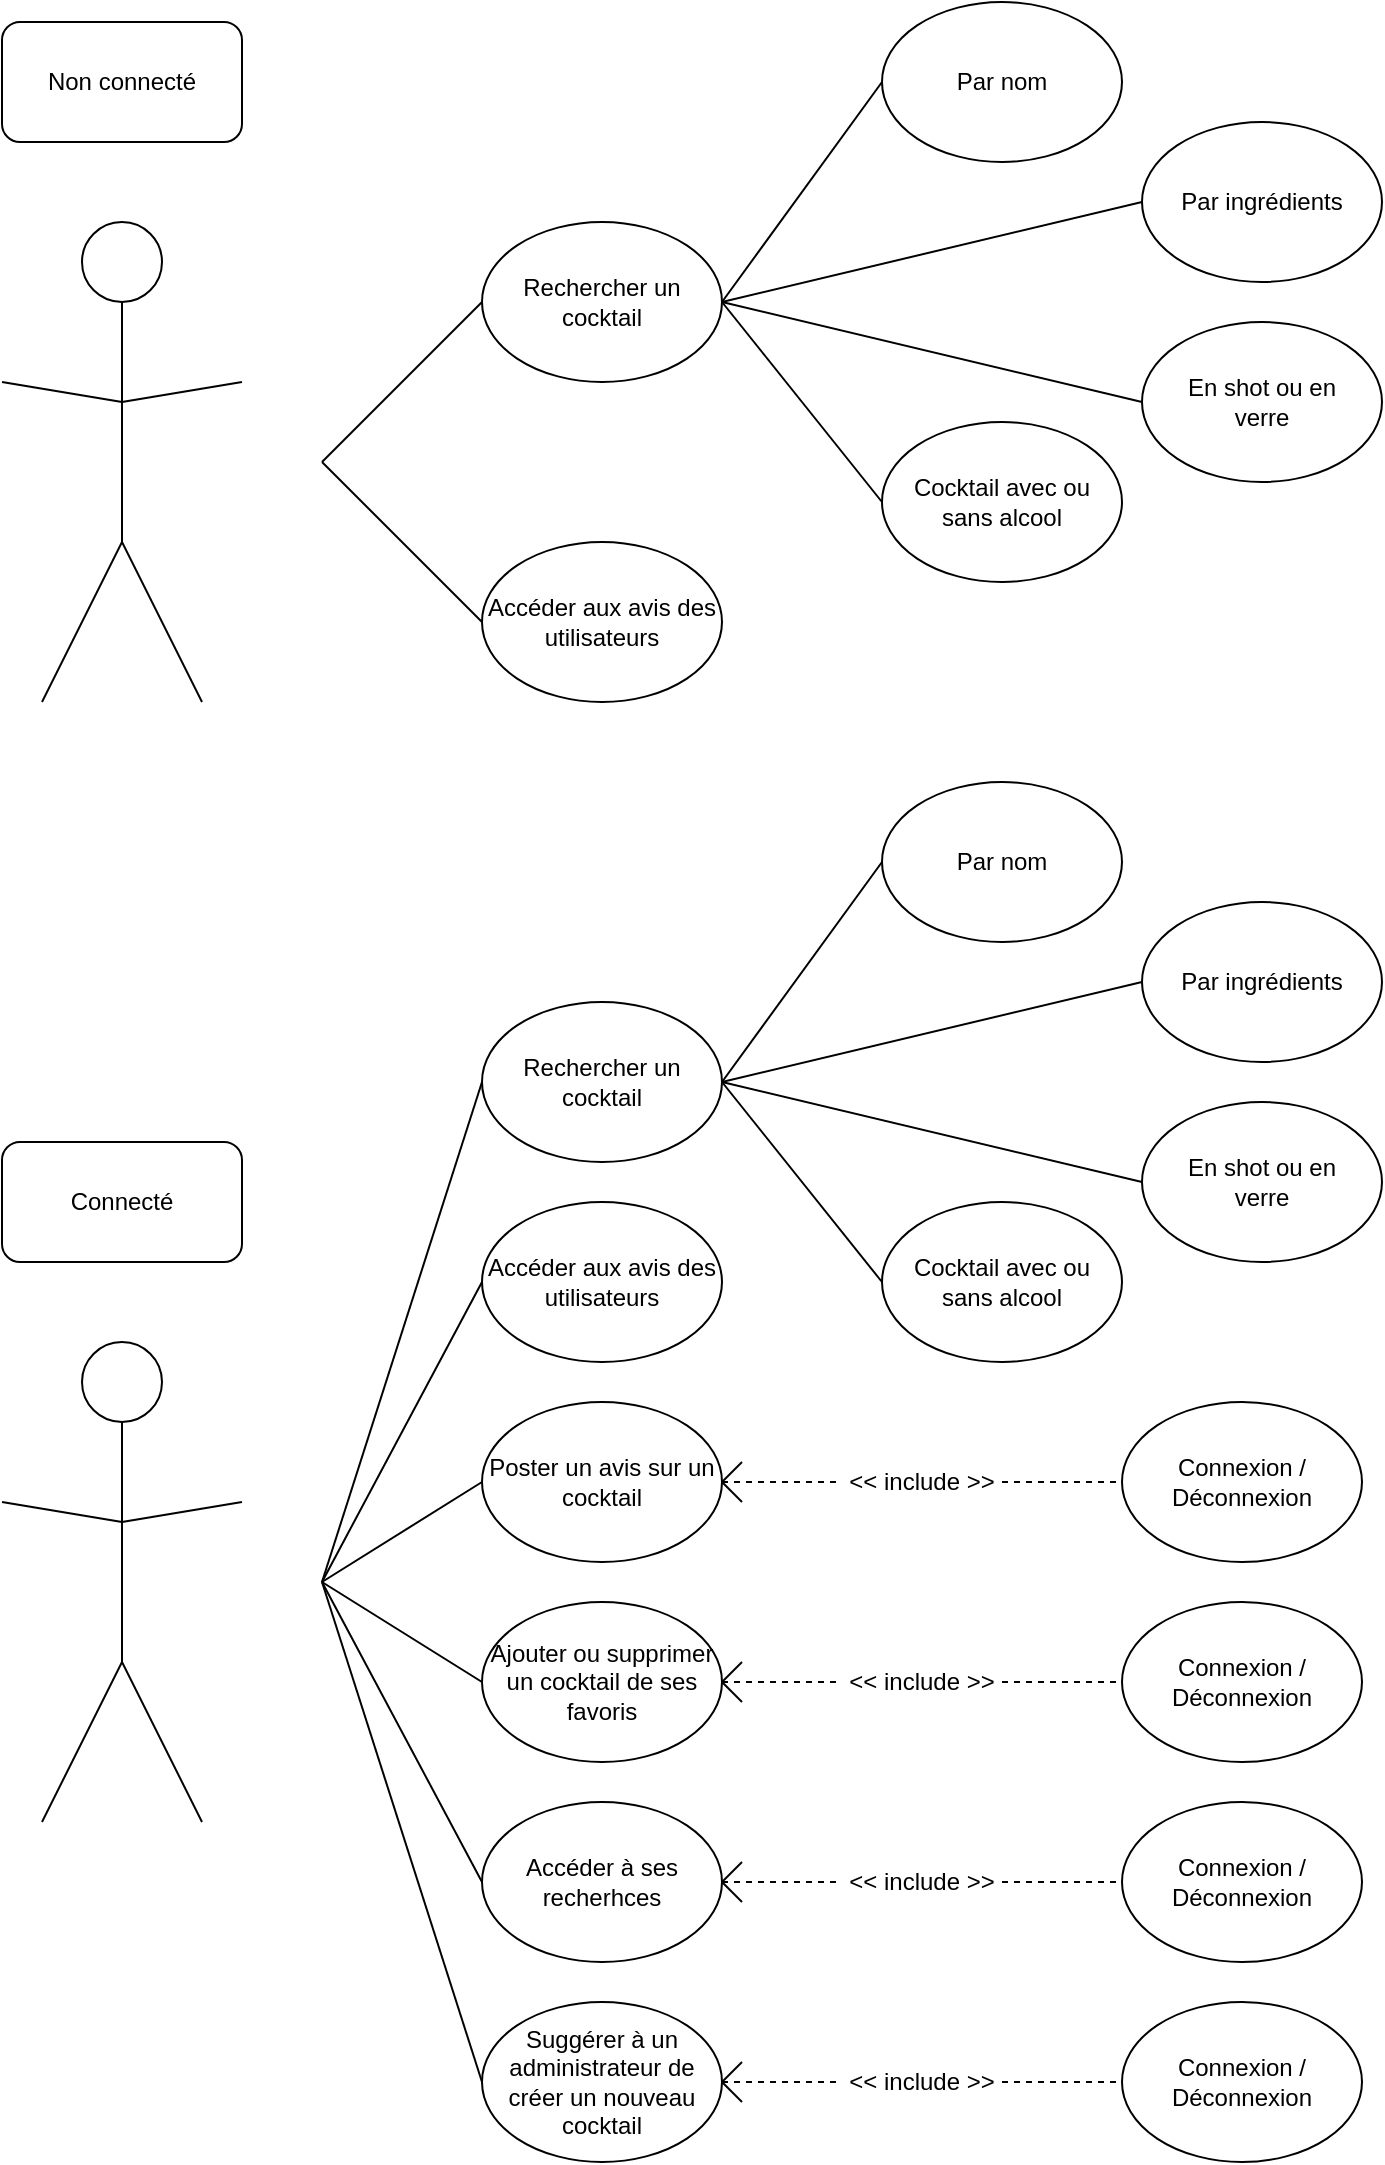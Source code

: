<mxfile version="12.8.6" type="github">
  <diagram id="fFdq9k7O5vDQsZkUaH6l" name="Page-1">
    <mxGraphModel dx="657" dy="1074" grid="1" gridSize="10" guides="1" tooltips="1" connect="1" arrows="1" fold="1" page="1" pageScale="1" pageWidth="827" pageHeight="1169" math="0" shadow="0">
      <root>
        <mxCell id="0" />
        <mxCell id="1" parent="0" />
        <mxCell id="oLSI8OY7ajyE3_KOeEpK-1" value="" style="ellipse;whiteSpace=wrap;html=1;" vertex="1" parent="1">
          <mxGeometry x="80" y="140" width="40" height="40" as="geometry" />
        </mxCell>
        <mxCell id="oLSI8OY7ajyE3_KOeEpK-2" value="" style="endArrow=none;html=1;entryX=0.5;entryY=1;entryDx=0;entryDy=0;" edge="1" parent="1" target="oLSI8OY7ajyE3_KOeEpK-1">
          <mxGeometry width="50" height="50" relative="1" as="geometry">
            <mxPoint x="100" y="300" as="sourcePoint" />
            <mxPoint x="260" y="260" as="targetPoint" />
            <Array as="points" />
          </mxGeometry>
        </mxCell>
        <mxCell id="oLSI8OY7ajyE3_KOeEpK-4" value="" style="endArrow=none;html=1;" edge="1" parent="1">
          <mxGeometry width="50" height="50" relative="1" as="geometry">
            <mxPoint x="60" y="380" as="sourcePoint" />
            <mxPoint x="100" y="300" as="targetPoint" />
          </mxGeometry>
        </mxCell>
        <mxCell id="oLSI8OY7ajyE3_KOeEpK-5" value="" style="endArrow=none;html=1;" edge="1" parent="1">
          <mxGeometry width="50" height="50" relative="1" as="geometry">
            <mxPoint x="100" y="300" as="sourcePoint" />
            <mxPoint x="140" y="380" as="targetPoint" />
          </mxGeometry>
        </mxCell>
        <mxCell id="oLSI8OY7ajyE3_KOeEpK-6" value="" style="endArrow=none;html=1;" edge="1" parent="1">
          <mxGeometry width="50" height="50" relative="1" as="geometry">
            <mxPoint x="100" y="230" as="sourcePoint" />
            <mxPoint x="160" y="220" as="targetPoint" />
          </mxGeometry>
        </mxCell>
        <mxCell id="oLSI8OY7ajyE3_KOeEpK-7" value="" style="endArrow=none;html=1;" edge="1" parent="1">
          <mxGeometry width="50" height="50" relative="1" as="geometry">
            <mxPoint x="100" y="230" as="sourcePoint" />
            <mxPoint x="40" y="220" as="targetPoint" />
          </mxGeometry>
        </mxCell>
        <mxCell id="oLSI8OY7ajyE3_KOeEpK-8" value="Rechercher un cocktail" style="ellipse;whiteSpace=wrap;html=1;" vertex="1" parent="1">
          <mxGeometry x="280" y="140" width="120" height="80" as="geometry" />
        </mxCell>
        <mxCell id="oLSI8OY7ajyE3_KOeEpK-9" value="Accéder aux avis des utilisateurs" style="ellipse;whiteSpace=wrap;html=1;" vertex="1" parent="1">
          <mxGeometry x="280" y="300" width="120" height="80" as="geometry" />
        </mxCell>
        <mxCell id="oLSI8OY7ajyE3_KOeEpK-10" value="" style="endArrow=none;html=1;entryX=0;entryY=0.5;entryDx=0;entryDy=0;" edge="1" parent="1" target="oLSI8OY7ajyE3_KOeEpK-8">
          <mxGeometry width="50" height="50" relative="1" as="geometry">
            <mxPoint x="200" y="260" as="sourcePoint" />
            <mxPoint x="260" y="250" as="targetPoint" />
          </mxGeometry>
        </mxCell>
        <mxCell id="oLSI8OY7ajyE3_KOeEpK-11" value="" style="endArrow=none;html=1;entryX=0;entryY=0.5;entryDx=0;entryDy=0;" edge="1" parent="1" target="oLSI8OY7ajyE3_KOeEpK-9">
          <mxGeometry width="50" height="50" relative="1" as="geometry">
            <mxPoint x="200" y="260" as="sourcePoint" />
            <mxPoint x="290" y="190" as="targetPoint" />
          </mxGeometry>
        </mxCell>
        <mxCell id="oLSI8OY7ajyE3_KOeEpK-12" value="Non connecté" style="rounded=1;whiteSpace=wrap;html=1;" vertex="1" parent="1">
          <mxGeometry x="40" y="40" width="120" height="60" as="geometry" />
        </mxCell>
        <mxCell id="oLSI8OY7ajyE3_KOeEpK-13" value="" style="ellipse;whiteSpace=wrap;html=1;" vertex="1" parent="1">
          <mxGeometry x="80" y="700" width="40" height="40" as="geometry" />
        </mxCell>
        <mxCell id="oLSI8OY7ajyE3_KOeEpK-14" value="" style="endArrow=none;html=1;entryX=0.5;entryY=1;entryDx=0;entryDy=0;" edge="1" parent="1" target="oLSI8OY7ajyE3_KOeEpK-13">
          <mxGeometry width="50" height="50" relative="1" as="geometry">
            <mxPoint x="100.0" y="860" as="sourcePoint" />
            <mxPoint x="260" y="820" as="targetPoint" />
            <Array as="points" />
          </mxGeometry>
        </mxCell>
        <mxCell id="oLSI8OY7ajyE3_KOeEpK-15" value="" style="endArrow=none;html=1;" edge="1" parent="1">
          <mxGeometry width="50" height="50" relative="1" as="geometry">
            <mxPoint x="60" y="940" as="sourcePoint" />
            <mxPoint x="100.0" y="860" as="targetPoint" />
          </mxGeometry>
        </mxCell>
        <mxCell id="oLSI8OY7ajyE3_KOeEpK-16" value="" style="endArrow=none;html=1;" edge="1" parent="1">
          <mxGeometry width="50" height="50" relative="1" as="geometry">
            <mxPoint x="100.0" y="860" as="sourcePoint" />
            <mxPoint x="140.0" y="940" as="targetPoint" />
          </mxGeometry>
        </mxCell>
        <mxCell id="oLSI8OY7ajyE3_KOeEpK-17" value="" style="endArrow=none;html=1;" edge="1" parent="1">
          <mxGeometry width="50" height="50" relative="1" as="geometry">
            <mxPoint x="100.0" y="790" as="sourcePoint" />
            <mxPoint x="160.0" y="780" as="targetPoint" />
          </mxGeometry>
        </mxCell>
        <mxCell id="oLSI8OY7ajyE3_KOeEpK-18" value="" style="endArrow=none;html=1;" edge="1" parent="1">
          <mxGeometry width="50" height="50" relative="1" as="geometry">
            <mxPoint x="100.0" y="790" as="sourcePoint" />
            <mxPoint x="40" y="780" as="targetPoint" />
          </mxGeometry>
        </mxCell>
        <mxCell id="oLSI8OY7ajyE3_KOeEpK-19" value="Rechercher un cocktail" style="ellipse;whiteSpace=wrap;html=1;" vertex="1" parent="1">
          <mxGeometry x="280" y="530" width="120" height="80" as="geometry" />
        </mxCell>
        <mxCell id="oLSI8OY7ajyE3_KOeEpK-20" value="Accéder aux avis des utilisateurs" style="ellipse;whiteSpace=wrap;html=1;" vertex="1" parent="1">
          <mxGeometry x="280" y="630" width="120" height="80" as="geometry" />
        </mxCell>
        <mxCell id="oLSI8OY7ajyE3_KOeEpK-21" value="" style="endArrow=none;html=1;entryX=0;entryY=0.5;entryDx=0;entryDy=0;" edge="1" parent="1" target="oLSI8OY7ajyE3_KOeEpK-19">
          <mxGeometry width="50" height="50" relative="1" as="geometry">
            <mxPoint x="200" y="820" as="sourcePoint" />
            <mxPoint x="260" y="810" as="targetPoint" />
          </mxGeometry>
        </mxCell>
        <mxCell id="oLSI8OY7ajyE3_KOeEpK-22" value="" style="endArrow=none;html=1;entryX=0;entryY=0.5;entryDx=0;entryDy=0;" edge="1" parent="1" target="oLSI8OY7ajyE3_KOeEpK-20">
          <mxGeometry width="50" height="50" relative="1" as="geometry">
            <mxPoint x="200" y="820" as="sourcePoint" />
            <mxPoint x="290" y="750" as="targetPoint" />
          </mxGeometry>
        </mxCell>
        <mxCell id="oLSI8OY7ajyE3_KOeEpK-23" value="Connecté" style="rounded=1;whiteSpace=wrap;html=1;" vertex="1" parent="1">
          <mxGeometry x="40" y="600" width="120" height="60" as="geometry" />
        </mxCell>
        <mxCell id="oLSI8OY7ajyE3_KOeEpK-24" value="Poster un avis sur un cocktail" style="ellipse;whiteSpace=wrap;html=1;" vertex="1" parent="1">
          <mxGeometry x="280" y="730" width="120" height="80" as="geometry" />
        </mxCell>
        <mxCell id="oLSI8OY7ajyE3_KOeEpK-26" value="Ajouter ou supprimer un cocktail de ses favoris" style="ellipse;whiteSpace=wrap;html=1;" vertex="1" parent="1">
          <mxGeometry x="280" y="830" width="120" height="80" as="geometry" />
        </mxCell>
        <mxCell id="oLSI8OY7ajyE3_KOeEpK-27" value="Accéder à ses recherhces" style="ellipse;whiteSpace=wrap;html=1;" vertex="1" parent="1">
          <mxGeometry x="280" y="930" width="120" height="80" as="geometry" />
        </mxCell>
        <mxCell id="oLSI8OY7ajyE3_KOeEpK-28" value="Suggérer à un administrateur de créer un nouveau cocktail" style="ellipse;whiteSpace=wrap;html=1;" vertex="1" parent="1">
          <mxGeometry x="280" y="1030" width="120" height="80" as="geometry" />
        </mxCell>
        <mxCell id="oLSI8OY7ajyE3_KOeEpK-29" value="" style="endArrow=none;html=1;entryX=0;entryY=0.5;entryDx=0;entryDy=0;" edge="1" parent="1" target="oLSI8OY7ajyE3_KOeEpK-24">
          <mxGeometry width="50" height="50" relative="1" as="geometry">
            <mxPoint x="200" y="820" as="sourcePoint" />
            <mxPoint x="290.0" y="630" as="targetPoint" />
          </mxGeometry>
        </mxCell>
        <mxCell id="oLSI8OY7ajyE3_KOeEpK-30" value="" style="endArrow=none;html=1;entryX=0;entryY=0.5;entryDx=0;entryDy=0;" edge="1" parent="1" target="oLSI8OY7ajyE3_KOeEpK-26">
          <mxGeometry width="50" height="50" relative="1" as="geometry">
            <mxPoint x="200" y="820" as="sourcePoint" />
            <mxPoint x="290.0" y="730" as="targetPoint" />
          </mxGeometry>
        </mxCell>
        <mxCell id="oLSI8OY7ajyE3_KOeEpK-31" value="" style="endArrow=none;html=1;entryX=0;entryY=0.5;entryDx=0;entryDy=0;" edge="1" parent="1" target="oLSI8OY7ajyE3_KOeEpK-27">
          <mxGeometry width="50" height="50" relative="1" as="geometry">
            <mxPoint x="200" y="820" as="sourcePoint" />
            <mxPoint x="290.0" y="830" as="targetPoint" />
          </mxGeometry>
        </mxCell>
        <mxCell id="oLSI8OY7ajyE3_KOeEpK-32" value="" style="endArrow=none;html=1;entryX=0;entryY=0.5;entryDx=0;entryDy=0;" edge="1" parent="1" target="oLSI8OY7ajyE3_KOeEpK-28">
          <mxGeometry width="50" height="50" relative="1" as="geometry">
            <mxPoint x="200" y="820" as="sourcePoint" />
            <mxPoint x="290.0" y="930" as="targetPoint" />
          </mxGeometry>
        </mxCell>
        <mxCell id="oLSI8OY7ajyE3_KOeEpK-57" value="" style="endArrow=none;html=1;" edge="1" parent="1">
          <mxGeometry width="50" height="50" relative="1" as="geometry">
            <mxPoint x="400" y="770" as="sourcePoint" />
            <mxPoint x="410" y="760" as="targetPoint" />
          </mxGeometry>
        </mxCell>
        <mxCell id="oLSI8OY7ajyE3_KOeEpK-58" value="" style="endArrow=none;html=1;" edge="1" parent="1">
          <mxGeometry width="50" height="50" relative="1" as="geometry">
            <mxPoint x="400" y="770" as="sourcePoint" />
            <mxPoint x="410" y="780" as="targetPoint" />
          </mxGeometry>
        </mxCell>
        <mxCell id="oLSI8OY7ajyE3_KOeEpK-59" value="" style="endArrow=none;dashed=1;html=1;entryX=0;entryY=0.5;entryDx=0;entryDy=0;" edge="1" parent="1" target="oLSI8OY7ajyE3_KOeEpK-60">
          <mxGeometry width="50" height="50" relative="1" as="geometry">
            <mxPoint x="400" y="770" as="sourcePoint" />
            <mxPoint x="460" y="770" as="targetPoint" />
          </mxGeometry>
        </mxCell>
        <mxCell id="oLSI8OY7ajyE3_KOeEpK-60" value="&amp;lt;&amp;lt; include &amp;gt;&amp;gt;" style="text;html=1;strokeColor=none;fillColor=none;align=center;verticalAlign=middle;whiteSpace=wrap;rounded=0;" vertex="1" parent="1">
          <mxGeometry x="460" y="760" width="80" height="20" as="geometry" />
        </mxCell>
        <mxCell id="oLSI8OY7ajyE3_KOeEpK-61" value="" style="endArrow=none;dashed=1;html=1;exitX=1;exitY=0.5;exitDx=0;exitDy=0;" edge="1" parent="1" source="oLSI8OY7ajyE3_KOeEpK-60">
          <mxGeometry width="50" height="50" relative="1" as="geometry">
            <mxPoint x="410" y="780" as="sourcePoint" />
            <mxPoint x="600" y="770" as="targetPoint" />
          </mxGeometry>
        </mxCell>
        <mxCell id="oLSI8OY7ajyE3_KOeEpK-63" value="" style="endArrow=none;html=1;" edge="1" parent="1">
          <mxGeometry width="50" height="50" relative="1" as="geometry">
            <mxPoint x="400.0" y="870" as="sourcePoint" />
            <mxPoint x="410.0" y="860" as="targetPoint" />
          </mxGeometry>
        </mxCell>
        <mxCell id="oLSI8OY7ajyE3_KOeEpK-64" value="" style="endArrow=none;html=1;" edge="1" parent="1">
          <mxGeometry width="50" height="50" relative="1" as="geometry">
            <mxPoint x="400.0" y="870" as="sourcePoint" />
            <mxPoint x="410.0" y="880" as="targetPoint" />
          </mxGeometry>
        </mxCell>
        <mxCell id="oLSI8OY7ajyE3_KOeEpK-65" value="" style="endArrow=none;dashed=1;html=1;entryX=0;entryY=0.5;entryDx=0;entryDy=0;" edge="1" parent="1" target="oLSI8OY7ajyE3_KOeEpK-66">
          <mxGeometry width="50" height="50" relative="1" as="geometry">
            <mxPoint x="400.0" y="870" as="sourcePoint" />
            <mxPoint x="460" y="870" as="targetPoint" />
          </mxGeometry>
        </mxCell>
        <mxCell id="oLSI8OY7ajyE3_KOeEpK-66" value="&amp;lt;&amp;lt; include &amp;gt;&amp;gt;" style="text;html=1;strokeColor=none;fillColor=none;align=center;verticalAlign=middle;whiteSpace=wrap;rounded=0;" vertex="1" parent="1">
          <mxGeometry x="460" y="860" width="80" height="20" as="geometry" />
        </mxCell>
        <mxCell id="oLSI8OY7ajyE3_KOeEpK-67" value="" style="endArrow=none;dashed=1;html=1;exitX=1;exitY=0.5;exitDx=0;exitDy=0;" edge="1" parent="1" source="oLSI8OY7ajyE3_KOeEpK-66">
          <mxGeometry width="50" height="50" relative="1" as="geometry">
            <mxPoint x="410" y="880" as="sourcePoint" />
            <mxPoint x="600.0" y="870" as="targetPoint" />
          </mxGeometry>
        </mxCell>
        <mxCell id="oLSI8OY7ajyE3_KOeEpK-68" value="" style="endArrow=none;html=1;" edge="1" parent="1">
          <mxGeometry width="50" height="50" relative="1" as="geometry">
            <mxPoint x="400.0" y="970" as="sourcePoint" />
            <mxPoint x="410.0" y="960" as="targetPoint" />
          </mxGeometry>
        </mxCell>
        <mxCell id="oLSI8OY7ajyE3_KOeEpK-69" value="" style="endArrow=none;html=1;" edge="1" parent="1">
          <mxGeometry width="50" height="50" relative="1" as="geometry">
            <mxPoint x="400.0" y="970" as="sourcePoint" />
            <mxPoint x="410.0" y="980" as="targetPoint" />
          </mxGeometry>
        </mxCell>
        <mxCell id="oLSI8OY7ajyE3_KOeEpK-70" value="" style="endArrow=none;dashed=1;html=1;entryX=0;entryY=0.5;entryDx=0;entryDy=0;" edge="1" parent="1" target="oLSI8OY7ajyE3_KOeEpK-71">
          <mxGeometry width="50" height="50" relative="1" as="geometry">
            <mxPoint x="400.0" y="970" as="sourcePoint" />
            <mxPoint x="460" y="970" as="targetPoint" />
          </mxGeometry>
        </mxCell>
        <mxCell id="oLSI8OY7ajyE3_KOeEpK-71" value="&amp;lt;&amp;lt; include &amp;gt;&amp;gt;" style="text;html=1;strokeColor=none;fillColor=none;align=center;verticalAlign=middle;whiteSpace=wrap;rounded=0;" vertex="1" parent="1">
          <mxGeometry x="460" y="960" width="80" height="20" as="geometry" />
        </mxCell>
        <mxCell id="oLSI8OY7ajyE3_KOeEpK-72" value="" style="endArrow=none;dashed=1;html=1;exitX=1;exitY=0.5;exitDx=0;exitDy=0;" edge="1" parent="1" source="oLSI8OY7ajyE3_KOeEpK-71">
          <mxGeometry width="50" height="50" relative="1" as="geometry">
            <mxPoint x="410" y="980" as="sourcePoint" />
            <mxPoint x="600.0" y="970" as="targetPoint" />
          </mxGeometry>
        </mxCell>
        <mxCell id="oLSI8OY7ajyE3_KOeEpK-73" value="" style="endArrow=none;html=1;" edge="1" parent="1">
          <mxGeometry width="50" height="50" relative="1" as="geometry">
            <mxPoint x="400.0" y="1070.0" as="sourcePoint" />
            <mxPoint x="410.0" y="1060.0" as="targetPoint" />
          </mxGeometry>
        </mxCell>
        <mxCell id="oLSI8OY7ajyE3_KOeEpK-74" value="" style="endArrow=none;html=1;" edge="1" parent="1">
          <mxGeometry width="50" height="50" relative="1" as="geometry">
            <mxPoint x="400.0" y="1070.0" as="sourcePoint" />
            <mxPoint x="410.0" y="1080.0" as="targetPoint" />
          </mxGeometry>
        </mxCell>
        <mxCell id="oLSI8OY7ajyE3_KOeEpK-75" value="" style="endArrow=none;dashed=1;html=1;entryX=0;entryY=0.5;entryDx=0;entryDy=0;" edge="1" parent="1" target="oLSI8OY7ajyE3_KOeEpK-76">
          <mxGeometry width="50" height="50" relative="1" as="geometry">
            <mxPoint x="400.0" y="1070.0" as="sourcePoint" />
            <mxPoint x="460" y="1070" as="targetPoint" />
          </mxGeometry>
        </mxCell>
        <mxCell id="oLSI8OY7ajyE3_KOeEpK-76" value="&amp;lt;&amp;lt; include &amp;gt;&amp;gt;" style="text;html=1;strokeColor=none;fillColor=none;align=center;verticalAlign=middle;whiteSpace=wrap;rounded=0;" vertex="1" parent="1">
          <mxGeometry x="460" y="1060" width="80" height="20" as="geometry" />
        </mxCell>
        <mxCell id="oLSI8OY7ajyE3_KOeEpK-77" value="" style="endArrow=none;dashed=1;html=1;exitX=1;exitY=0.5;exitDx=0;exitDy=0;" edge="1" parent="1" source="oLSI8OY7ajyE3_KOeEpK-76">
          <mxGeometry width="50" height="50" relative="1" as="geometry">
            <mxPoint x="410" y="1080" as="sourcePoint" />
            <mxPoint x="600.0" y="1070.0" as="targetPoint" />
          </mxGeometry>
        </mxCell>
        <mxCell id="oLSI8OY7ajyE3_KOeEpK-78" value="Connexion / Déconnexion" style="ellipse;whiteSpace=wrap;html=1;" vertex="1" parent="1">
          <mxGeometry x="600" y="730" width="120" height="80" as="geometry" />
        </mxCell>
        <mxCell id="oLSI8OY7ajyE3_KOeEpK-80" value="Connexion / Déconnexion" style="ellipse;whiteSpace=wrap;html=1;" vertex="1" parent="1">
          <mxGeometry x="600" y="1030" width="120" height="80" as="geometry" />
        </mxCell>
        <mxCell id="oLSI8OY7ajyE3_KOeEpK-81" value="Connexion / Déconnexion" style="ellipse;whiteSpace=wrap;html=1;" vertex="1" parent="1">
          <mxGeometry x="600" y="930" width="120" height="80" as="geometry" />
        </mxCell>
        <mxCell id="oLSI8OY7ajyE3_KOeEpK-82" value="Connexion / Déconnexion" style="ellipse;whiteSpace=wrap;html=1;" vertex="1" parent="1">
          <mxGeometry x="600" y="830" width="120" height="80" as="geometry" />
        </mxCell>
        <mxCell id="oLSI8OY7ajyE3_KOeEpK-87" value="Par nom" style="ellipse;whiteSpace=wrap;html=1;" vertex="1" parent="1">
          <mxGeometry x="480" y="420" width="120" height="80" as="geometry" />
        </mxCell>
        <mxCell id="oLSI8OY7ajyE3_KOeEpK-88" value="En shot ou en&lt;br&gt;verre" style="ellipse;whiteSpace=wrap;html=1;" vertex="1" parent="1">
          <mxGeometry x="610" y="580" width="120" height="80" as="geometry" />
        </mxCell>
        <mxCell id="oLSI8OY7ajyE3_KOeEpK-89" value="Cocktail avec ou&lt;br&gt;sans alcool" style="ellipse;whiteSpace=wrap;html=1;" vertex="1" parent="1">
          <mxGeometry x="480" y="630" width="120" height="80" as="geometry" />
        </mxCell>
        <mxCell id="oLSI8OY7ajyE3_KOeEpK-90" value="Par ingrédients" style="ellipse;whiteSpace=wrap;html=1;" vertex="1" parent="1">
          <mxGeometry x="610" y="480" width="120" height="80" as="geometry" />
        </mxCell>
        <mxCell id="oLSI8OY7ajyE3_KOeEpK-91" value="" style="endArrow=none;html=1;exitX=1;exitY=0.5;exitDx=0;exitDy=0;entryX=0;entryY=0.5;entryDx=0;entryDy=0;" edge="1" parent="1" source="oLSI8OY7ajyE3_KOeEpK-19" target="oLSI8OY7ajyE3_KOeEpK-87">
          <mxGeometry width="50" height="50" relative="1" as="geometry">
            <mxPoint x="570" y="730" as="sourcePoint" />
            <mxPoint x="620" y="680" as="targetPoint" />
          </mxGeometry>
        </mxCell>
        <mxCell id="oLSI8OY7ajyE3_KOeEpK-92" value="" style="endArrow=none;html=1;entryX=0;entryY=0.5;entryDx=0;entryDy=0;" edge="1" parent="1" target="oLSI8OY7ajyE3_KOeEpK-90">
          <mxGeometry width="50" height="50" relative="1" as="geometry">
            <mxPoint x="400" y="570" as="sourcePoint" />
            <mxPoint x="490" y="470" as="targetPoint" />
          </mxGeometry>
        </mxCell>
        <mxCell id="oLSI8OY7ajyE3_KOeEpK-93" value="" style="endArrow=none;html=1;entryX=0;entryY=0.5;entryDx=0;entryDy=0;" edge="1" parent="1" target="oLSI8OY7ajyE3_KOeEpK-88">
          <mxGeometry width="50" height="50" relative="1" as="geometry">
            <mxPoint x="400" y="570" as="sourcePoint" />
            <mxPoint x="620.0" y="530" as="targetPoint" />
          </mxGeometry>
        </mxCell>
        <mxCell id="oLSI8OY7ajyE3_KOeEpK-94" value="" style="endArrow=none;html=1;entryX=0;entryY=0.5;entryDx=0;entryDy=0;exitX=1;exitY=0.5;exitDx=0;exitDy=0;" edge="1" parent="1" source="oLSI8OY7ajyE3_KOeEpK-19" target="oLSI8OY7ajyE3_KOeEpK-89">
          <mxGeometry width="50" height="50" relative="1" as="geometry">
            <mxPoint x="410" y="580" as="sourcePoint" />
            <mxPoint x="620.0" y="630" as="targetPoint" />
          </mxGeometry>
        </mxCell>
        <mxCell id="oLSI8OY7ajyE3_KOeEpK-95" value="Par nom" style="ellipse;whiteSpace=wrap;html=1;" vertex="1" parent="1">
          <mxGeometry x="480" y="30" width="120" height="80" as="geometry" />
        </mxCell>
        <mxCell id="oLSI8OY7ajyE3_KOeEpK-96" value="En shot ou en&lt;br&gt;verre" style="ellipse;whiteSpace=wrap;html=1;" vertex="1" parent="1">
          <mxGeometry x="610" y="190" width="120" height="80" as="geometry" />
        </mxCell>
        <mxCell id="oLSI8OY7ajyE3_KOeEpK-97" value="Cocktail avec ou&lt;br&gt;sans alcool" style="ellipse;whiteSpace=wrap;html=1;" vertex="1" parent="1">
          <mxGeometry x="480" y="240" width="120" height="80" as="geometry" />
        </mxCell>
        <mxCell id="oLSI8OY7ajyE3_KOeEpK-98" value="Par ingrédients" style="ellipse;whiteSpace=wrap;html=1;" vertex="1" parent="1">
          <mxGeometry x="610" y="90" width="120" height="80" as="geometry" />
        </mxCell>
        <mxCell id="oLSI8OY7ajyE3_KOeEpK-99" value="" style="endArrow=none;html=1;exitX=1;exitY=0.5;exitDx=0;exitDy=0;entryX=0;entryY=0.5;entryDx=0;entryDy=0;" edge="1" parent="1" target="oLSI8OY7ajyE3_KOeEpK-95">
          <mxGeometry width="50" height="50" relative="1" as="geometry">
            <mxPoint x="400.0" y="180" as="sourcePoint" />
            <mxPoint x="620" y="290" as="targetPoint" />
          </mxGeometry>
        </mxCell>
        <mxCell id="oLSI8OY7ajyE3_KOeEpK-100" value="" style="endArrow=none;html=1;entryX=0;entryY=0.5;entryDx=0;entryDy=0;" edge="1" parent="1" target="oLSI8OY7ajyE3_KOeEpK-98">
          <mxGeometry width="50" height="50" relative="1" as="geometry">
            <mxPoint x="400" y="180" as="sourcePoint" />
            <mxPoint x="490" y="80" as="targetPoint" />
          </mxGeometry>
        </mxCell>
        <mxCell id="oLSI8OY7ajyE3_KOeEpK-101" value="" style="endArrow=none;html=1;entryX=0;entryY=0.5;entryDx=0;entryDy=0;" edge="1" parent="1" target="oLSI8OY7ajyE3_KOeEpK-96">
          <mxGeometry width="50" height="50" relative="1" as="geometry">
            <mxPoint x="400" y="180" as="sourcePoint" />
            <mxPoint x="620.0" y="140" as="targetPoint" />
          </mxGeometry>
        </mxCell>
        <mxCell id="oLSI8OY7ajyE3_KOeEpK-102" value="" style="endArrow=none;html=1;entryX=0;entryY=0.5;entryDx=0;entryDy=0;exitX=1;exitY=0.5;exitDx=0;exitDy=0;" edge="1" parent="1" target="oLSI8OY7ajyE3_KOeEpK-97">
          <mxGeometry width="50" height="50" relative="1" as="geometry">
            <mxPoint x="400.0" y="180" as="sourcePoint" />
            <mxPoint x="620.0" y="240" as="targetPoint" />
          </mxGeometry>
        </mxCell>
      </root>
    </mxGraphModel>
  </diagram>
</mxfile>
